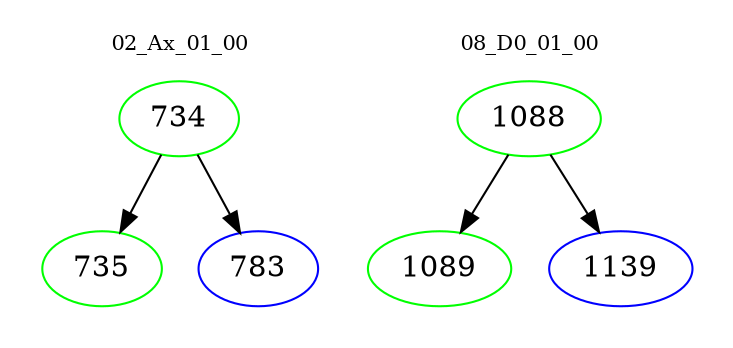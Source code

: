 digraph{
subgraph cluster_0 {
color = white
label = "02_Ax_01_00";
fontsize=10;
T0_734 [label="734", color="green"]
T0_734 -> T0_735 [color="black"]
T0_735 [label="735", color="green"]
T0_734 -> T0_783 [color="black"]
T0_783 [label="783", color="blue"]
}
subgraph cluster_1 {
color = white
label = "08_D0_01_00";
fontsize=10;
T1_1088 [label="1088", color="green"]
T1_1088 -> T1_1089 [color="black"]
T1_1089 [label="1089", color="green"]
T1_1088 -> T1_1139 [color="black"]
T1_1139 [label="1139", color="blue"]
}
}
